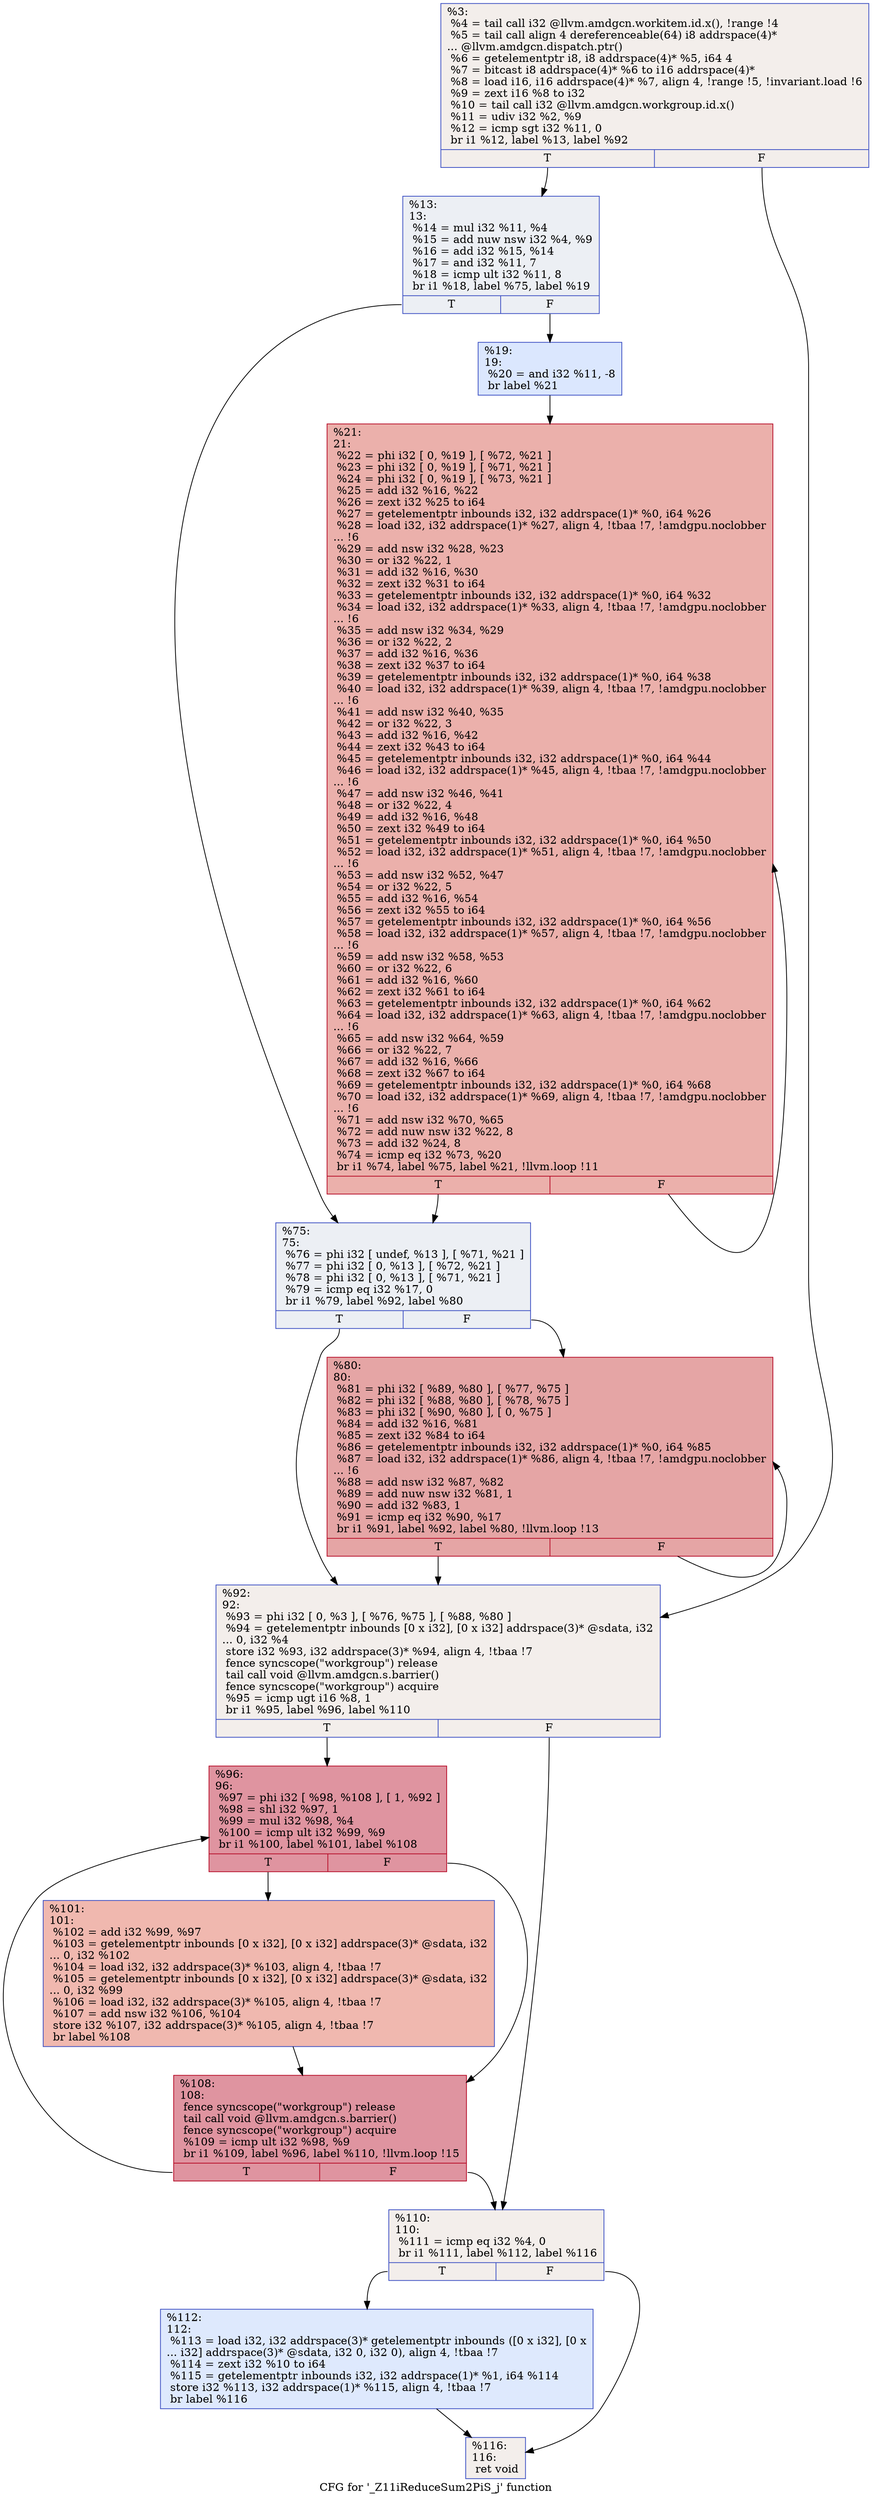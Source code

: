 digraph "CFG for '_Z11iReduceSum2PiS_j' function" {
	label="CFG for '_Z11iReduceSum2PiS_j' function";

	Node0x4fbdbb0 [shape=record,color="#3d50c3ff", style=filled, fillcolor="#e5d8d170",label="{%3:\l  %4 = tail call i32 @llvm.amdgcn.workitem.id.x(), !range !4\l  %5 = tail call align 4 dereferenceable(64) i8 addrspace(4)*\l... @llvm.amdgcn.dispatch.ptr()\l  %6 = getelementptr i8, i8 addrspace(4)* %5, i64 4\l  %7 = bitcast i8 addrspace(4)* %6 to i16 addrspace(4)*\l  %8 = load i16, i16 addrspace(4)* %7, align 4, !range !5, !invariant.load !6\l  %9 = zext i16 %8 to i32\l  %10 = tail call i32 @llvm.amdgcn.workgroup.id.x()\l  %11 = udiv i32 %2, %9\l  %12 = icmp sgt i32 %11, 0\l  br i1 %12, label %13, label %92\l|{<s0>T|<s1>F}}"];
	Node0x4fbdbb0:s0 -> Node0x4fbf9f0;
	Node0x4fbdbb0:s1 -> Node0x4fbfa80;
	Node0x4fbf9f0 [shape=record,color="#3d50c3ff", style=filled, fillcolor="#d4dbe670",label="{%13:\l13:                                               \l  %14 = mul i32 %11, %4\l  %15 = add nuw nsw i32 %4, %9\l  %16 = add i32 %15, %14\l  %17 = and i32 %11, 7\l  %18 = icmp ult i32 %11, 8\l  br i1 %18, label %75, label %19\l|{<s0>T|<s1>F}}"];
	Node0x4fbf9f0:s0 -> Node0x4fbffa0;
	Node0x4fbf9f0:s1 -> Node0x4fbfff0;
	Node0x4fbfff0 [shape=record,color="#3d50c3ff", style=filled, fillcolor="#aec9fc70",label="{%19:\l19:                                               \l  %20 = and i32 %11, -8\l  br label %21\l}"];
	Node0x4fbfff0 -> Node0x4fc01c0;
	Node0x4fc01c0 [shape=record,color="#b70d28ff", style=filled, fillcolor="#d24b4070",label="{%21:\l21:                                               \l  %22 = phi i32 [ 0, %19 ], [ %72, %21 ]\l  %23 = phi i32 [ 0, %19 ], [ %71, %21 ]\l  %24 = phi i32 [ 0, %19 ], [ %73, %21 ]\l  %25 = add i32 %16, %22\l  %26 = zext i32 %25 to i64\l  %27 = getelementptr inbounds i32, i32 addrspace(1)* %0, i64 %26\l  %28 = load i32, i32 addrspace(1)* %27, align 4, !tbaa !7, !amdgpu.noclobber\l... !6\l  %29 = add nsw i32 %28, %23\l  %30 = or i32 %22, 1\l  %31 = add i32 %16, %30\l  %32 = zext i32 %31 to i64\l  %33 = getelementptr inbounds i32, i32 addrspace(1)* %0, i64 %32\l  %34 = load i32, i32 addrspace(1)* %33, align 4, !tbaa !7, !amdgpu.noclobber\l... !6\l  %35 = add nsw i32 %34, %29\l  %36 = or i32 %22, 2\l  %37 = add i32 %16, %36\l  %38 = zext i32 %37 to i64\l  %39 = getelementptr inbounds i32, i32 addrspace(1)* %0, i64 %38\l  %40 = load i32, i32 addrspace(1)* %39, align 4, !tbaa !7, !amdgpu.noclobber\l... !6\l  %41 = add nsw i32 %40, %35\l  %42 = or i32 %22, 3\l  %43 = add i32 %16, %42\l  %44 = zext i32 %43 to i64\l  %45 = getelementptr inbounds i32, i32 addrspace(1)* %0, i64 %44\l  %46 = load i32, i32 addrspace(1)* %45, align 4, !tbaa !7, !amdgpu.noclobber\l... !6\l  %47 = add nsw i32 %46, %41\l  %48 = or i32 %22, 4\l  %49 = add i32 %16, %48\l  %50 = zext i32 %49 to i64\l  %51 = getelementptr inbounds i32, i32 addrspace(1)* %0, i64 %50\l  %52 = load i32, i32 addrspace(1)* %51, align 4, !tbaa !7, !amdgpu.noclobber\l... !6\l  %53 = add nsw i32 %52, %47\l  %54 = or i32 %22, 5\l  %55 = add i32 %16, %54\l  %56 = zext i32 %55 to i64\l  %57 = getelementptr inbounds i32, i32 addrspace(1)* %0, i64 %56\l  %58 = load i32, i32 addrspace(1)* %57, align 4, !tbaa !7, !amdgpu.noclobber\l... !6\l  %59 = add nsw i32 %58, %53\l  %60 = or i32 %22, 6\l  %61 = add i32 %16, %60\l  %62 = zext i32 %61 to i64\l  %63 = getelementptr inbounds i32, i32 addrspace(1)* %0, i64 %62\l  %64 = load i32, i32 addrspace(1)* %63, align 4, !tbaa !7, !amdgpu.noclobber\l... !6\l  %65 = add nsw i32 %64, %59\l  %66 = or i32 %22, 7\l  %67 = add i32 %16, %66\l  %68 = zext i32 %67 to i64\l  %69 = getelementptr inbounds i32, i32 addrspace(1)* %0, i64 %68\l  %70 = load i32, i32 addrspace(1)* %69, align 4, !tbaa !7, !amdgpu.noclobber\l... !6\l  %71 = add nsw i32 %70, %65\l  %72 = add nuw nsw i32 %22, 8\l  %73 = add i32 %24, 8\l  %74 = icmp eq i32 %73, %20\l  br i1 %74, label %75, label %21, !llvm.loop !11\l|{<s0>T|<s1>F}}"];
	Node0x4fc01c0:s0 -> Node0x4fbffa0;
	Node0x4fc01c0:s1 -> Node0x4fc01c0;
	Node0x4fbffa0 [shape=record,color="#3d50c3ff", style=filled, fillcolor="#d4dbe670",label="{%75:\l75:                                               \l  %76 = phi i32 [ undef, %13 ], [ %71, %21 ]\l  %77 = phi i32 [ 0, %13 ], [ %72, %21 ]\l  %78 = phi i32 [ 0, %13 ], [ %71, %21 ]\l  %79 = icmp eq i32 %17, 0\l  br i1 %79, label %92, label %80\l|{<s0>T|<s1>F}}"];
	Node0x4fbffa0:s0 -> Node0x4fbfa80;
	Node0x4fbffa0:s1 -> Node0x4fc3c60;
	Node0x4fc3c60 [shape=record,color="#b70d28ff", style=filled, fillcolor="#c5333470",label="{%80:\l80:                                               \l  %81 = phi i32 [ %89, %80 ], [ %77, %75 ]\l  %82 = phi i32 [ %88, %80 ], [ %78, %75 ]\l  %83 = phi i32 [ %90, %80 ], [ 0, %75 ]\l  %84 = add i32 %16, %81\l  %85 = zext i32 %84 to i64\l  %86 = getelementptr inbounds i32, i32 addrspace(1)* %0, i64 %85\l  %87 = load i32, i32 addrspace(1)* %86, align 4, !tbaa !7, !amdgpu.noclobber\l... !6\l  %88 = add nsw i32 %87, %82\l  %89 = add nuw nsw i32 %81, 1\l  %90 = add i32 %83, 1\l  %91 = icmp eq i32 %90, %17\l  br i1 %91, label %92, label %80, !llvm.loop !13\l|{<s0>T|<s1>F}}"];
	Node0x4fc3c60:s0 -> Node0x4fbfa80;
	Node0x4fc3c60:s1 -> Node0x4fc3c60;
	Node0x4fbfa80 [shape=record,color="#3d50c3ff", style=filled, fillcolor="#e5d8d170",label="{%92:\l92:                                               \l  %93 = phi i32 [ 0, %3 ], [ %76, %75 ], [ %88, %80 ]\l  %94 = getelementptr inbounds [0 x i32], [0 x i32] addrspace(3)* @sdata, i32\l... 0, i32 %4\l  store i32 %93, i32 addrspace(3)* %94, align 4, !tbaa !7\l  fence syncscope(\"workgroup\") release\l  tail call void @llvm.amdgcn.s.barrier()\l  fence syncscope(\"workgroup\") acquire\l  %95 = icmp ugt i16 %8, 1\l  br i1 %95, label %96, label %110\l|{<s0>T|<s1>F}}"];
	Node0x4fbfa80:s0 -> Node0x4fc4ab0;
	Node0x4fbfa80:s1 -> Node0x4fc4b00;
	Node0x4fc4ab0 [shape=record,color="#b70d28ff", style=filled, fillcolor="#b70d2870",label="{%96:\l96:                                               \l  %97 = phi i32 [ %98, %108 ], [ 1, %92 ]\l  %98 = shl i32 %97, 1\l  %99 = mul i32 %98, %4\l  %100 = icmp ult i32 %99, %9\l  br i1 %100, label %101, label %108\l|{<s0>T|<s1>F}}"];
	Node0x4fc4ab0:s0 -> Node0x4fc4f60;
	Node0x4fc4ab0:s1 -> Node0x4fc4c70;
	Node0x4fc4f60 [shape=record,color="#3d50c3ff", style=filled, fillcolor="#dc5d4a70",label="{%101:\l101:                                              \l  %102 = add i32 %99, %97\l  %103 = getelementptr inbounds [0 x i32], [0 x i32] addrspace(3)* @sdata, i32\l... 0, i32 %102\l  %104 = load i32, i32 addrspace(3)* %103, align 4, !tbaa !7\l  %105 = getelementptr inbounds [0 x i32], [0 x i32] addrspace(3)* @sdata, i32\l... 0, i32 %99\l  %106 = load i32, i32 addrspace(3)* %105, align 4, !tbaa !7\l  %107 = add nsw i32 %106, %104\l  store i32 %107, i32 addrspace(3)* %105, align 4, !tbaa !7\l  br label %108\l}"];
	Node0x4fc4f60 -> Node0x4fc4c70;
	Node0x4fc4c70 [shape=record,color="#b70d28ff", style=filled, fillcolor="#b70d2870",label="{%108:\l108:                                              \l  fence syncscope(\"workgroup\") release\l  tail call void @llvm.amdgcn.s.barrier()\l  fence syncscope(\"workgroup\") acquire\l  %109 = icmp ult i32 %98, %9\l  br i1 %109, label %96, label %110, !llvm.loop !15\l|{<s0>T|<s1>F}}"];
	Node0x4fc4c70:s0 -> Node0x4fc4ab0;
	Node0x4fc4c70:s1 -> Node0x4fc4b00;
	Node0x4fc4b00 [shape=record,color="#3d50c3ff", style=filled, fillcolor="#e5d8d170",label="{%110:\l110:                                              \l  %111 = icmp eq i32 %4, 0\l  br i1 %111, label %112, label %116\l|{<s0>T|<s1>F}}"];
	Node0x4fc4b00:s0 -> Node0x4fc5920;
	Node0x4fc4b00:s1 -> Node0x4fc5970;
	Node0x4fc5920 [shape=record,color="#3d50c3ff", style=filled, fillcolor="#b5cdfa70",label="{%112:\l112:                                              \l  %113 = load i32, i32 addrspace(3)* getelementptr inbounds ([0 x i32], [0 x\l... i32] addrspace(3)* @sdata, i32 0, i32 0), align 4, !tbaa !7\l  %114 = zext i32 %10 to i64\l  %115 = getelementptr inbounds i32, i32 addrspace(1)* %1, i64 %114\l  store i32 %113, i32 addrspace(1)* %115, align 4, !tbaa !7\l  br label %116\l}"];
	Node0x4fc5920 -> Node0x4fc5970;
	Node0x4fc5970 [shape=record,color="#3d50c3ff", style=filled, fillcolor="#e5d8d170",label="{%116:\l116:                                              \l  ret void\l}"];
}
